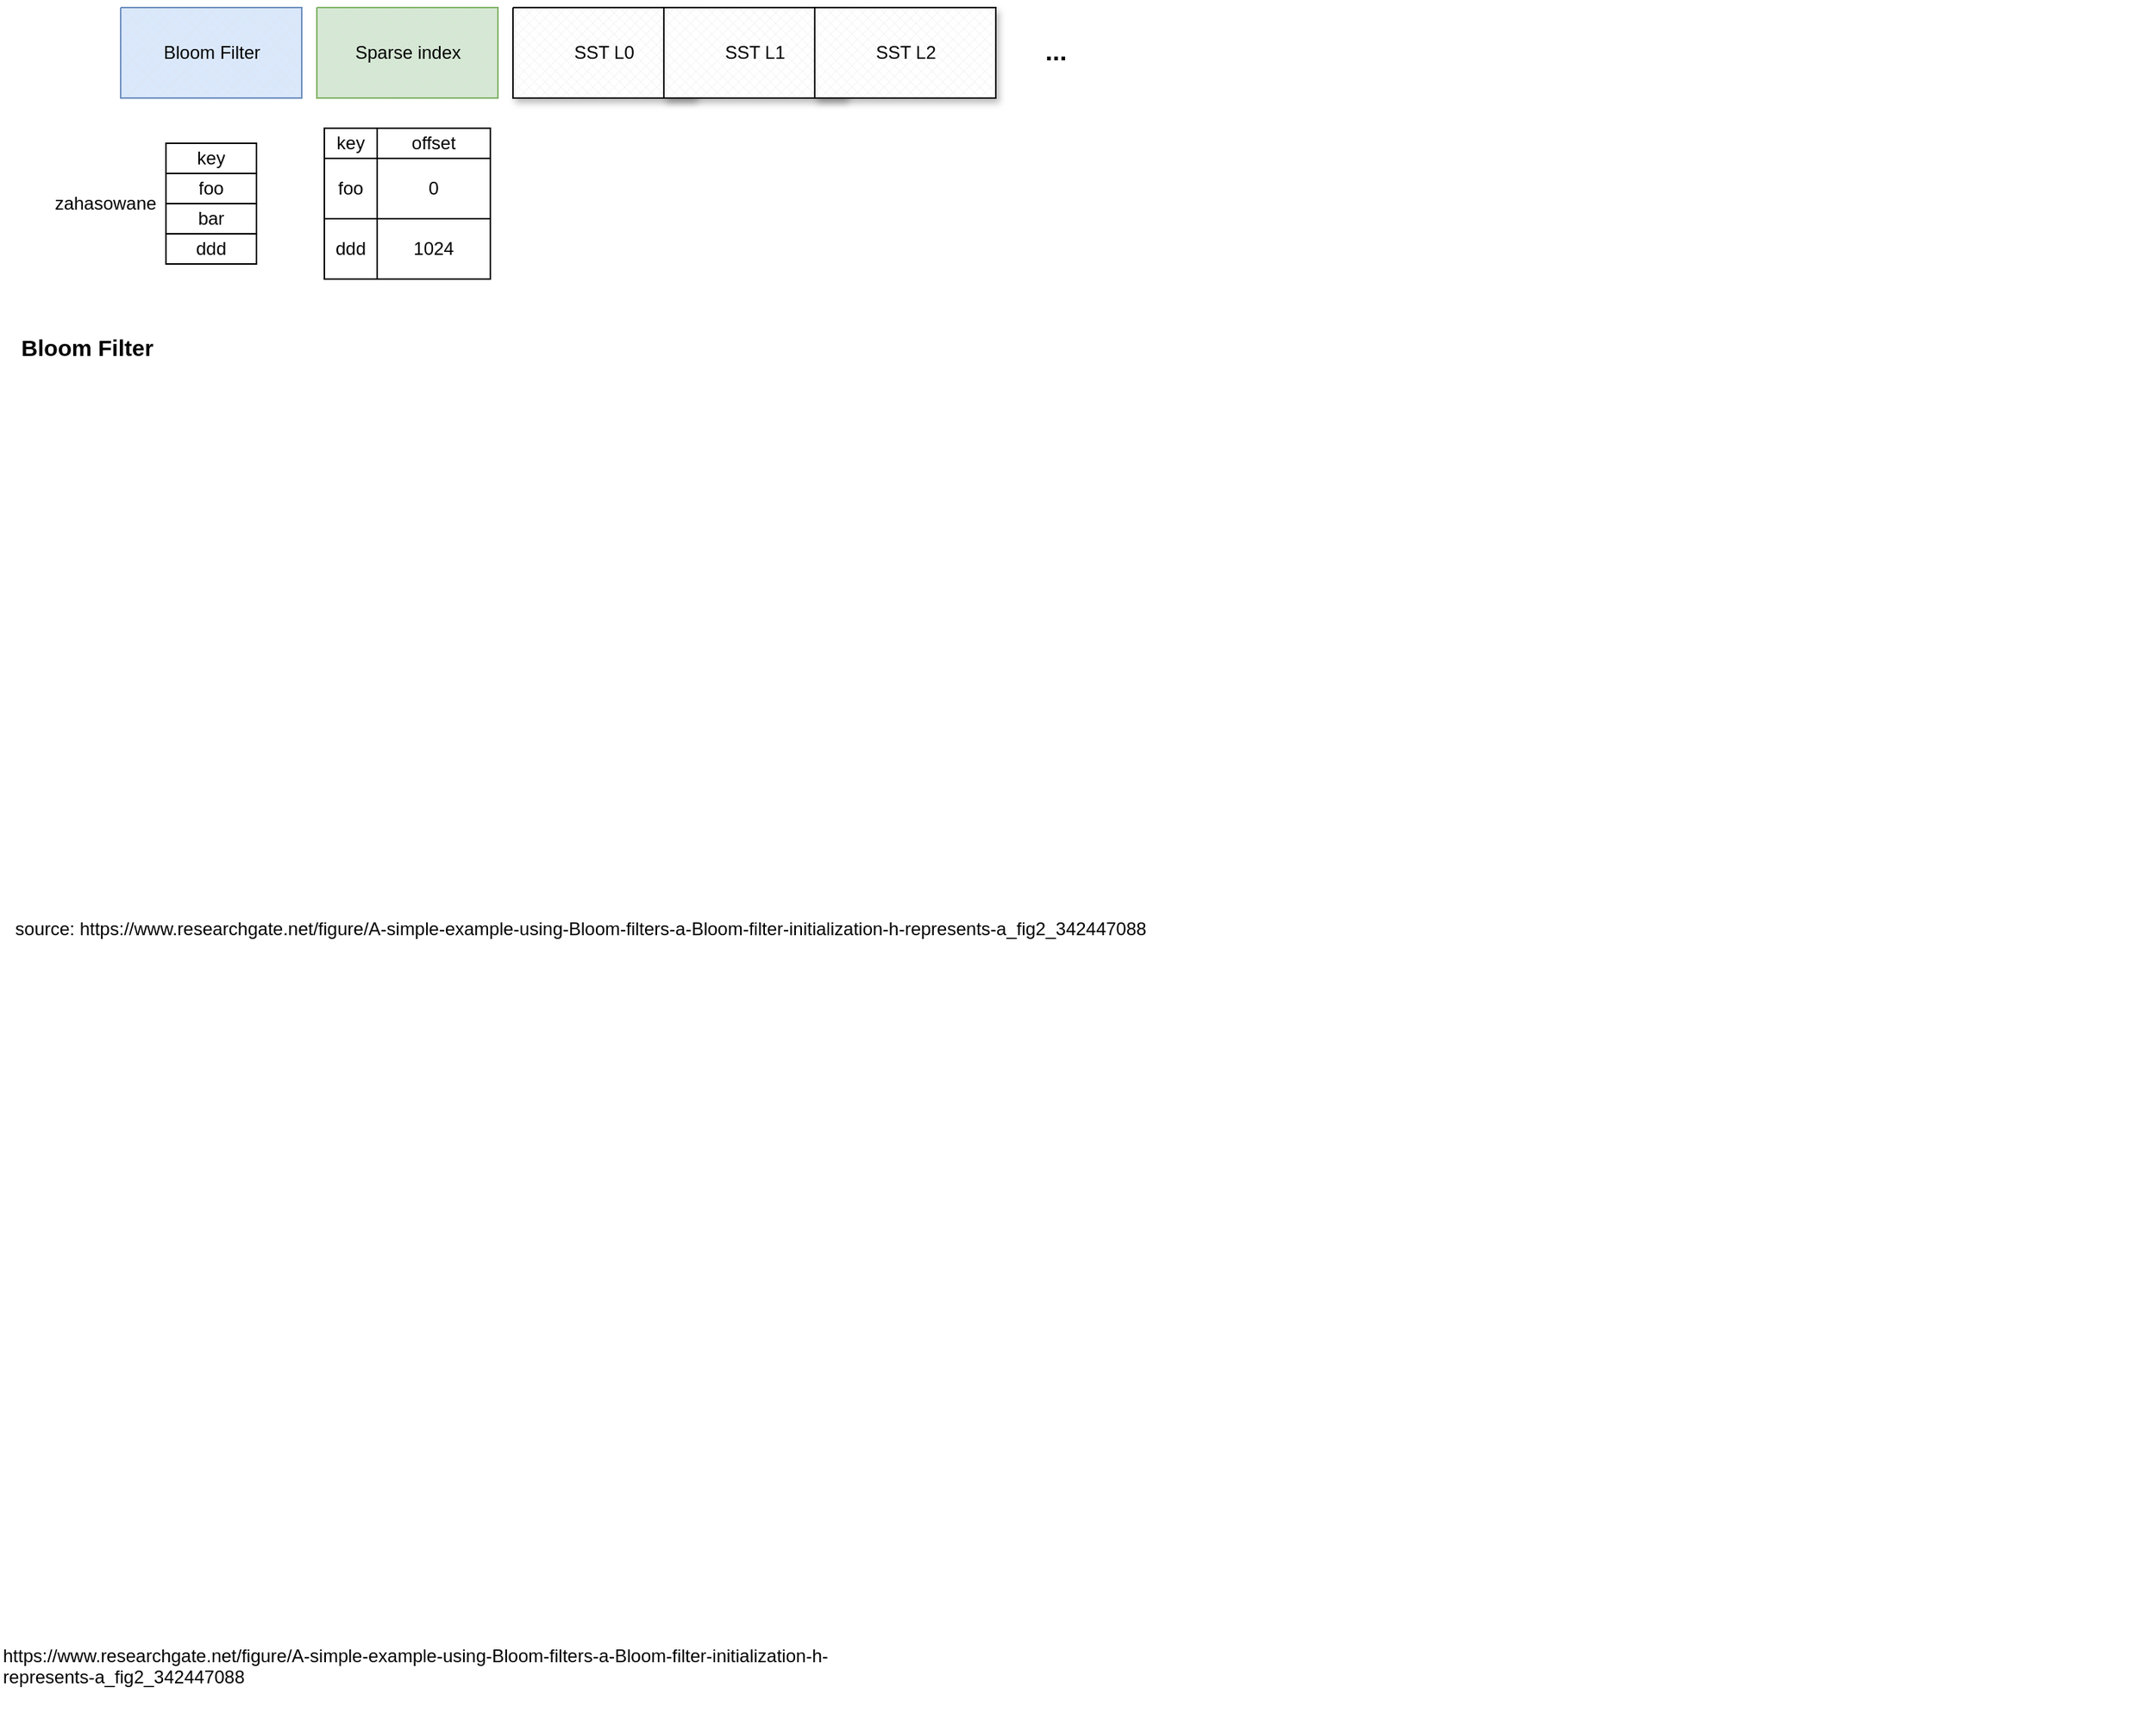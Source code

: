 <mxfile version="21.2.8" type="device">
  <diagram name="Page-1" id="0bo06G6TbQqZYYwPKALO">
    <mxGraphModel dx="1172" dy="590" grid="1" gridSize="10" guides="1" tooltips="1" connect="1" arrows="1" fold="1" page="1" pageScale="1" pageWidth="827" pageHeight="1169" math="0" shadow="0">
      <root>
        <mxCell id="0" />
        <mxCell id="1" parent="0" />
        <mxCell id="_SW6PsLohoiQVqlC9mq1-1" value="Bloom Filter" style="verticalLabelPosition=middle;verticalAlign=middle;html=1;shape=mxgraph.basic.patternFillRect;fillStyle=diagGrid;step=5;fillStrokeWidth=0.2;fillStrokeColor=#dddddd;labelPosition=center;align=center;fillColor=#dae8fc;strokeColor=#6c8ebf;" parent="1" vertex="1">
          <mxGeometry x="120" y="40" width="120" height="60" as="geometry" />
        </mxCell>
        <mxCell id="h7haP0RYbSKFvBmP5ZKO-2" value="Sparse index" style="verticalLabelPosition=middle;verticalAlign=middle;html=1;shape=mxgraph.basic.patternFillRect;fillStyle=diagGrid;step=5;fillStrokeWidth=0.2;fillStrokeColor=#dddddd;labelPosition=center;align=center;fillColor=#d5e8d4;strokeColor=#82b366;" parent="1" vertex="1">
          <mxGeometry x="250" y="40" width="120" height="60" as="geometry" />
        </mxCell>
        <mxCell id="h7haP0RYbSKFvBmP5ZKO-3" value="SST L0" style="verticalLabelPosition=middle;verticalAlign=middle;html=1;shape=mxgraph.basic.patternFillRect;fillStyle=diagGrid;step=5;fillStrokeWidth=0.2;fillStrokeColor=#dddddd;labelPosition=center;align=center;shadow=1;" parent="1" vertex="1">
          <mxGeometry x="380" y="40" width="120" height="60" as="geometry" />
        </mxCell>
        <mxCell id="h7haP0RYbSKFvBmP5ZKO-4" value="SST L1" style="verticalLabelPosition=middle;verticalAlign=middle;html=1;shape=mxgraph.basic.patternFillRect;fillStyle=diagGrid;step=5;fillStrokeWidth=0.2;fillStrokeColor=#dddddd;labelPosition=center;align=center;shadow=1;" parent="1" vertex="1">
          <mxGeometry x="480" y="40" width="120" height="60" as="geometry" />
        </mxCell>
        <mxCell id="h7haP0RYbSKFvBmP5ZKO-5" value="SST L2" style="verticalLabelPosition=middle;verticalAlign=middle;html=1;shape=mxgraph.basic.patternFillRect;fillStyle=diagGrid;step=5;fillStrokeWidth=0.2;fillStrokeColor=#dddddd;labelPosition=center;align=center;shadow=1;" parent="1" vertex="1">
          <mxGeometry x="580" y="40" width="120" height="60" as="geometry" />
        </mxCell>
        <mxCell id="h7haP0RYbSKFvBmP5ZKO-6" value="&lt;b&gt;&lt;font style=&quot;font-size: 17px;&quot;&gt;...&lt;/font&gt;&lt;/b&gt;" style="text;html=1;strokeColor=none;fillColor=none;align=center;verticalAlign=middle;whiteSpace=wrap;rounded=0;" parent="1" vertex="1">
          <mxGeometry x="710" y="55" width="60" height="30" as="geometry" />
        </mxCell>
        <mxCell id="h7haP0RYbSKFvBmP5ZKO-9" value="" style="shape=table;startSize=0;container=1;collapsible=0;childLayout=tableLayout;" parent="1" vertex="1">
          <mxGeometry x="255" y="120" width="110" height="100" as="geometry" />
        </mxCell>
        <mxCell id="h7haP0RYbSKFvBmP5ZKO-10" value="" style="shape=tableRow;horizontal=0;startSize=0;swimlaneHead=0;swimlaneBody=0;strokeColor=inherit;top=0;left=0;bottom=0;right=0;collapsible=0;dropTarget=0;fillColor=none;points=[[0,0.5],[1,0.5]];portConstraint=eastwest;" parent="h7haP0RYbSKFvBmP5ZKO-9" vertex="1">
          <mxGeometry width="110" height="20" as="geometry" />
        </mxCell>
        <mxCell id="h7haP0RYbSKFvBmP5ZKO-11" value="key" style="shape=partialRectangle;html=1;whiteSpace=wrap;connectable=0;strokeColor=inherit;overflow=hidden;fillColor=none;top=0;left=0;bottom=0;right=0;pointerEvents=1;" parent="h7haP0RYbSKFvBmP5ZKO-10" vertex="1">
          <mxGeometry width="35" height="20" as="geometry">
            <mxRectangle width="35" height="20" as="alternateBounds" />
          </mxGeometry>
        </mxCell>
        <mxCell id="h7haP0RYbSKFvBmP5ZKO-12" value="offset" style="shape=partialRectangle;html=1;whiteSpace=wrap;connectable=0;strokeColor=inherit;overflow=hidden;fillColor=none;top=0;left=0;bottom=0;right=0;pointerEvents=1;" parent="h7haP0RYbSKFvBmP5ZKO-10" vertex="1">
          <mxGeometry x="35" width="75" height="20" as="geometry">
            <mxRectangle width="75" height="20" as="alternateBounds" />
          </mxGeometry>
        </mxCell>
        <mxCell id="h7haP0RYbSKFvBmP5ZKO-13" value="" style="shape=tableRow;horizontal=0;startSize=0;swimlaneHead=0;swimlaneBody=0;strokeColor=inherit;top=0;left=0;bottom=0;right=0;collapsible=0;dropTarget=0;fillColor=none;points=[[0,0.5],[1,0.5]];portConstraint=eastwest;" parent="h7haP0RYbSKFvBmP5ZKO-9" vertex="1">
          <mxGeometry y="20" width="110" height="40" as="geometry" />
        </mxCell>
        <mxCell id="h7haP0RYbSKFvBmP5ZKO-14" value="foo" style="shape=partialRectangle;html=1;whiteSpace=wrap;connectable=0;strokeColor=inherit;overflow=hidden;fillColor=none;top=0;left=0;bottom=0;right=0;pointerEvents=1;" parent="h7haP0RYbSKFvBmP5ZKO-13" vertex="1">
          <mxGeometry width="35" height="40" as="geometry">
            <mxRectangle width="35" height="40" as="alternateBounds" />
          </mxGeometry>
        </mxCell>
        <mxCell id="h7haP0RYbSKFvBmP5ZKO-15" value="0" style="shape=partialRectangle;html=1;whiteSpace=wrap;connectable=0;strokeColor=inherit;overflow=hidden;fillColor=none;top=0;left=0;bottom=0;right=0;pointerEvents=1;" parent="h7haP0RYbSKFvBmP5ZKO-13" vertex="1">
          <mxGeometry x="35" width="75" height="40" as="geometry">
            <mxRectangle width="75" height="40" as="alternateBounds" />
          </mxGeometry>
        </mxCell>
        <mxCell id="h7haP0RYbSKFvBmP5ZKO-16" value="" style="shape=tableRow;horizontal=0;startSize=0;swimlaneHead=0;swimlaneBody=0;strokeColor=inherit;top=0;left=0;bottom=0;right=0;collapsible=0;dropTarget=0;fillColor=none;points=[[0,0.5],[1,0.5]];portConstraint=eastwest;" parent="h7haP0RYbSKFvBmP5ZKO-9" vertex="1">
          <mxGeometry y="60" width="110" height="40" as="geometry" />
        </mxCell>
        <mxCell id="h7haP0RYbSKFvBmP5ZKO-17" value="ddd" style="shape=partialRectangle;html=1;whiteSpace=wrap;connectable=0;strokeColor=inherit;overflow=hidden;fillColor=none;top=0;left=0;bottom=0;right=0;pointerEvents=1;" parent="h7haP0RYbSKFvBmP5ZKO-16" vertex="1">
          <mxGeometry width="35" height="40" as="geometry">
            <mxRectangle width="35" height="40" as="alternateBounds" />
          </mxGeometry>
        </mxCell>
        <mxCell id="h7haP0RYbSKFvBmP5ZKO-18" value="1024" style="shape=partialRectangle;html=1;whiteSpace=wrap;connectable=0;strokeColor=inherit;overflow=hidden;fillColor=none;top=0;left=0;bottom=0;right=0;pointerEvents=1;" parent="h7haP0RYbSKFvBmP5ZKO-16" vertex="1">
          <mxGeometry x="35" width="75" height="40" as="geometry">
            <mxRectangle width="75" height="40" as="alternateBounds" />
          </mxGeometry>
        </mxCell>
        <mxCell id="h7haP0RYbSKFvBmP5ZKO-45" value="" style="shape=table;startSize=0;container=1;collapsible=0;childLayout=tableLayout;" parent="1" vertex="1">
          <mxGeometry x="150" y="130" width="60" height="80" as="geometry" />
        </mxCell>
        <mxCell id="h7haP0RYbSKFvBmP5ZKO-46" value="" style="shape=tableRow;horizontal=0;startSize=0;swimlaneHead=0;swimlaneBody=0;strokeColor=inherit;top=0;left=0;bottom=0;right=0;collapsible=0;dropTarget=0;fillColor=none;points=[[0,0.5],[1,0.5]];portConstraint=eastwest;" parent="h7haP0RYbSKFvBmP5ZKO-45" vertex="1">
          <mxGeometry width="60" height="20" as="geometry" />
        </mxCell>
        <mxCell id="h7haP0RYbSKFvBmP5ZKO-47" value="key" style="shape=partialRectangle;html=1;whiteSpace=wrap;connectable=0;strokeColor=inherit;overflow=hidden;fillColor=none;top=0;left=0;bottom=0;right=0;pointerEvents=1;" parent="h7haP0RYbSKFvBmP5ZKO-46" vertex="1">
          <mxGeometry width="60" height="20" as="geometry">
            <mxRectangle width="60" height="20" as="alternateBounds" />
          </mxGeometry>
        </mxCell>
        <mxCell id="h7haP0RYbSKFvBmP5ZKO-48" value="" style="shape=tableRow;horizontal=0;startSize=0;swimlaneHead=0;swimlaneBody=0;strokeColor=inherit;top=0;left=0;bottom=0;right=0;collapsible=0;dropTarget=0;fillColor=none;points=[[0,0.5],[1,0.5]];portConstraint=eastwest;" parent="h7haP0RYbSKFvBmP5ZKO-45" vertex="1">
          <mxGeometry y="20" width="60" height="20" as="geometry" />
        </mxCell>
        <mxCell id="h7haP0RYbSKFvBmP5ZKO-49" value="foo" style="shape=partialRectangle;html=1;whiteSpace=wrap;connectable=0;strokeColor=inherit;overflow=hidden;fillColor=none;top=0;left=0;bottom=0;right=0;pointerEvents=1;" parent="h7haP0RYbSKFvBmP5ZKO-48" vertex="1">
          <mxGeometry width="60" height="20" as="geometry">
            <mxRectangle width="60" height="20" as="alternateBounds" />
          </mxGeometry>
        </mxCell>
        <mxCell id="h7haP0RYbSKFvBmP5ZKO-50" value="" style="shape=tableRow;horizontal=0;startSize=0;swimlaneHead=0;swimlaneBody=0;strokeColor=inherit;top=0;left=0;bottom=0;right=0;collapsible=0;dropTarget=0;fillColor=none;points=[[0,0.5],[1,0.5]];portConstraint=eastwest;" parent="h7haP0RYbSKFvBmP5ZKO-45" vertex="1">
          <mxGeometry y="40" width="60" height="20" as="geometry" />
        </mxCell>
        <mxCell id="h7haP0RYbSKFvBmP5ZKO-51" value="bar" style="shape=partialRectangle;html=1;whiteSpace=wrap;connectable=0;strokeColor=inherit;overflow=hidden;fillColor=none;top=0;left=0;bottom=0;right=0;pointerEvents=1;" parent="h7haP0RYbSKFvBmP5ZKO-50" vertex="1">
          <mxGeometry width="60" height="20" as="geometry">
            <mxRectangle width="60" height="20" as="alternateBounds" />
          </mxGeometry>
        </mxCell>
        <mxCell id="h7haP0RYbSKFvBmP5ZKO-52" value="" style="shape=tableRow;horizontal=0;startSize=0;swimlaneHead=0;swimlaneBody=0;strokeColor=inherit;top=0;left=0;bottom=0;right=0;collapsible=0;dropTarget=0;fillColor=none;points=[[0,0.5],[1,0.5]];portConstraint=eastwest;" parent="h7haP0RYbSKFvBmP5ZKO-45" vertex="1">
          <mxGeometry y="60" width="60" height="20" as="geometry" />
        </mxCell>
        <mxCell id="h7haP0RYbSKFvBmP5ZKO-53" value="ddd" style="shape=partialRectangle;html=1;whiteSpace=wrap;connectable=0;strokeColor=inherit;overflow=hidden;fillColor=none;top=0;left=0;bottom=0;right=0;pointerEvents=1;" parent="h7haP0RYbSKFvBmP5ZKO-52" vertex="1">
          <mxGeometry width="60" height="20" as="geometry">
            <mxRectangle width="60" height="20" as="alternateBounds" />
          </mxGeometry>
        </mxCell>
        <mxCell id="h7haP0RYbSKFvBmP5ZKO-54" value="zahasowane" style="text;html=1;strokeColor=none;fillColor=none;align=center;verticalAlign=middle;whiteSpace=wrap;rounded=0;" parent="1" vertex="1">
          <mxGeometry x="80" y="155" width="60" height="30" as="geometry" />
        </mxCell>
        <mxCell id="h7haP0RYbSKFvBmP5ZKO-65" value="" style="shape=image;verticalLabelPosition=bottom;labelBackgroundColor=default;verticalAlign=top;aspect=fixed;imageAspect=0;image=https://www.researchgate.net/publication/342447088/figure/fig2/AS:906303551582209@1593091013437/A-simple-example-using-Bloom-filters-a-Bloom-filter-initialization-h-represents-a.png;" parent="1" vertex="1">
          <mxGeometry x="40" y="280" width="580" height="356.19" as="geometry" />
        </mxCell>
        <mxCell id="h7haP0RYbSKFvBmP5ZKO-67" value="&lt;b&gt;&lt;font style=&quot;font-size: 15px;&quot;&gt;Bloom Filter&amp;nbsp;&lt;/font&gt;&lt;/b&gt;" style="text;html=1;strokeColor=none;fillColor=none;align=center;verticalAlign=middle;whiteSpace=wrap;rounded=0;" parent="1" vertex="1">
          <mxGeometry x="40" y="250" width="120" height="30" as="geometry" />
        </mxCell>
        <mxCell id="h7haP0RYbSKFvBmP5ZKO-69" value="source:&amp;nbsp;https://www.researchgate.net/figure/A-simple-example-using-Bloom-filters-a-Bloom-filter-initialization-h-represents-a_fig2_342447088" style="text;html=1;strokeColor=none;fillColor=none;align=center;verticalAlign=middle;whiteSpace=wrap;rounded=0;" parent="1" vertex="1">
          <mxGeometry x="40" y="636.19" width="770" height="30" as="geometry" />
        </mxCell>
        <UserObject label="https://www.researchgate.net/figure/A-simple-example-using-Bloom-filters-a-Bloom-filter-initialization-h-represents-a_fig2_342447088" link="https://www.researchgate.net/figure/A-simple-example-using-Bloom-filters-a-Bloom-filter-initialization-h-represents-a_fig2_342447088" id="h7haP0RYbSKFvBmP5ZKO-71">
          <mxCell style="text;whiteSpace=wrap;html=1;" parent="1" vertex="1">
            <mxGeometry x="40" y="1119" width="560" height="50" as="geometry" />
          </mxCell>
        </UserObject>
        <mxCell id="h7haP0RYbSKFvBmP5ZKO-72" value="" style="shape=image;verticalLabelPosition=bottom;labelBackgroundColor=default;verticalAlign=top;aspect=fixed;imageAspect=0;image=https://yetanotherdevblog.com/content/images/2020/06/output-onlinepngtools--3-.png;" parent="1" vertex="1">
          <mxGeometry x="40" y="780.58" width="620" height="338.42" as="geometry" />
        </mxCell>
        <mxCell id="h7haP0RYbSKFvBmP5ZKO-73" value="" style="shape=image;verticalLabelPosition=bottom;labelBackgroundColor=default;verticalAlign=top;aspect=fixed;imageAspect=0;image=https://yetanotherdevblog.com/content/images/2020/06/output-onlinepngtools--11-.png;" parent="1" vertex="1">
          <mxGeometry x="840" y="85" width="628" height="473.62" as="geometry" />
        </mxCell>
      </root>
    </mxGraphModel>
  </diagram>
</mxfile>
